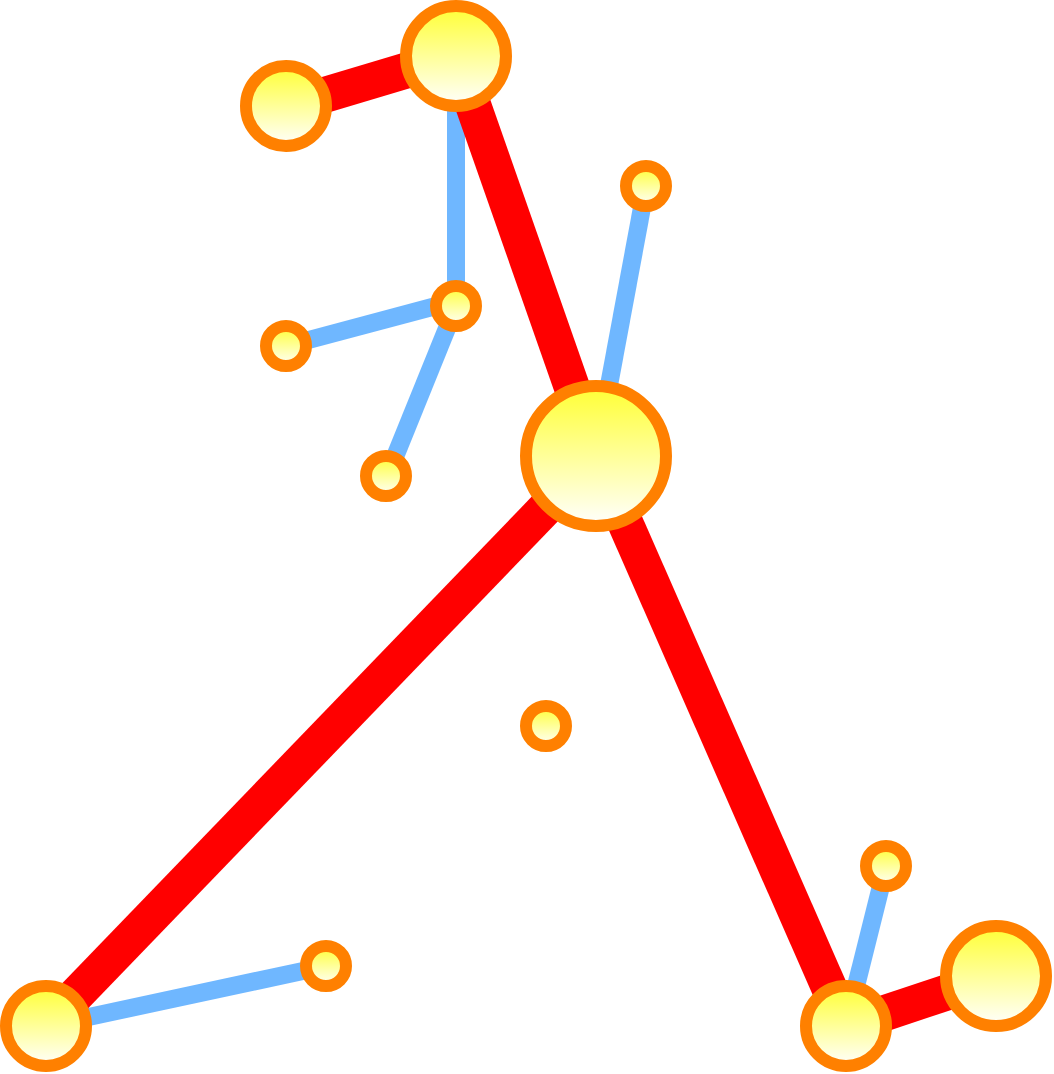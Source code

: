 <mxfile version="12.2.6" type="github" pages="1"><diagram id="tEPK2EG_xrw0_F4vFSYC" name="Page-1"><mxGraphModel dx="1426" dy="731" grid="1" gridSize="10" guides="1" tooltips="1" connect="1" arrows="1" fold="1" page="1" pageScale="1" pageWidth="1100" pageHeight="850" math="0" shadow="0"><root><mxCell id="0"/><mxCell id="1" parent="0"/><mxCell id="4JT6y-aZZ_n88ngB537N-26" value="" style="endArrow=none;html=1;shadow=0;strokeColor=#3399FF;strokeWidth=9;fillColor=#1ba1e2;opacity=70;" edge="1" parent="1" source="4JT6y-aZZ_n88ngB537N-6" target="4JT6y-aZZ_n88ngB537N-20"><mxGeometry width="50" height="50" relative="1" as="geometry"><mxPoint x="70" y="720" as="sourcePoint"/><mxPoint x="120" y="670" as="targetPoint"/></mxGeometry></mxCell><mxCell id="4JT6y-aZZ_n88ngB537N-27" value="" style="endArrow=none;html=1;shadow=0;strokeColor=#3399FF;strokeWidth=9;fillColor=#1ba1e2;opacity=70;" edge="1" parent="1" source="4JT6y-aZZ_n88ngB537N-3" target="4JT6y-aZZ_n88ngB537N-22"><mxGeometry width="50" height="50" relative="1" as="geometry"><mxPoint x="119.582" y="635.933" as="sourcePoint"/><mxPoint x="230.222" y="612.095" as="targetPoint"/></mxGeometry></mxCell><mxCell id="4JT6y-aZZ_n88ngB537N-28" value="" style="endArrow=none;html=1;shadow=0;strokeColor=#3399FF;strokeWidth=9;fillColor=#1ba1e2;opacity=70;" edge="1" parent="1" source="4JT6y-aZZ_n88ngB537N-19" target="4JT6y-aZZ_n88ngB537N-5"><mxGeometry width="50" height="50" relative="1" as="geometry"><mxPoint x="380.082" y="653.933" as="sourcePoint"/><mxPoint x="530" y="570" as="targetPoint"/></mxGeometry></mxCell><mxCell id="4JT6y-aZZ_n88ngB537N-29" value="" style="endArrow=none;html=1;shadow=0;strokeColor=#3399FF;strokeWidth=9;fillColor=#1ba1e2;opacity=70;" edge="1" parent="1" source="4JT6y-aZZ_n88ngB537N-2" target="4JT6y-aZZ_n88ngB537N-18"><mxGeometry width="50" height="50" relative="1" as="geometry"><mxPoint x="139.582" y="655.933" as="sourcePoint"/><mxPoint x="250.222" y="632.095" as="targetPoint"/></mxGeometry></mxCell><mxCell id="4JT6y-aZZ_n88ngB537N-30" value="" style="endArrow=none;html=1;shadow=0;strokeColor=#3399FF;strokeWidth=9;fillColor=#1ba1e2;exitX=0;exitY=0.5;exitDx=0;exitDy=0;opacity=70;" edge="1" parent="1" source="4JT6y-aZZ_n88ngB537N-18" target="4JT6y-aZZ_n88ngB537N-17"><mxGeometry width="50" height="50" relative="1" as="geometry"><mxPoint x="149.582" y="665.933" as="sourcePoint"/><mxPoint x="260.222" y="642.095" as="targetPoint"/></mxGeometry></mxCell><mxCell id="4JT6y-aZZ_n88ngB537N-31" value="" style="endArrow=none;html=1;shadow=0;strokeColor=#3399FF;strokeWidth=9;fillColor=#1ba1e2;exitX=0.55;exitY=0.45;exitDx=0;exitDy=0;exitPerimeter=0;opacity=70;" edge="1" parent="1" source="4JT6y-aZZ_n88ngB537N-21" target="4JT6y-aZZ_n88ngB537N-18"><mxGeometry width="50" height="50" relative="1" as="geometry"><mxPoint x="240" y="350" as="sourcePoint"/><mxPoint x="270.222" y="652.095" as="targetPoint"/></mxGeometry></mxCell><mxCell id="4JT6y-aZZ_n88ngB537N-7" value="" style="endArrow=none;html=1;strokeColor=#FF0000;strokeWidth=18;rounded=1;shadow=0;comic=0;" edge="1" parent="1" source="4JT6y-aZZ_n88ngB537N-3" target="4JT6y-aZZ_n88ngB537N-5"><mxGeometry width="50" height="50" relative="1" as="geometry"><mxPoint x="70" y="720" as="sourcePoint"/><mxPoint x="120" y="670" as="targetPoint"/></mxGeometry></mxCell><mxCell id="4JT6y-aZZ_n88ngB537N-9" value="" style="endArrow=none;html=1;strokeColor=#FF0000;strokeWidth=18;rounded=1;shadow=0;comic=0;" edge="1" parent="1" source="4JT6y-aZZ_n88ngB537N-2" target="4JT6y-aZZ_n88ngB537N-3"><mxGeometry width="50" height="50" relative="1" as="geometry"><mxPoint x="283.749" y="169.271" as="sourcePoint"/><mxPoint x="466.252" y="620.729" as="targetPoint"/></mxGeometry></mxCell><mxCell id="4JT6y-aZZ_n88ngB537N-10" value="" style="endArrow=none;html=1;strokeColor=#FF0000;strokeWidth=18;rounded=1;shadow=0;comic=0;" edge="1" parent="1" source="4JT6y-aZZ_n88ngB537N-6" target="4JT6y-aZZ_n88ngB537N-3"><mxGeometry width="50" height="50" relative="1" as="geometry"><mxPoint x="70" y="720" as="sourcePoint"/><mxPoint x="120" y="670" as="targetPoint"/></mxGeometry></mxCell><mxCell id="4JT6y-aZZ_n88ngB537N-14" value="" style="endArrow=none;html=1;strokeColor=#FF0000;strokeWidth=18;rounded=1;shadow=0;comic=0;" edge="1" parent="1" source="4JT6y-aZZ_n88ngB537N-5" target="4JT6y-aZZ_n88ngB537N-13"><mxGeometry width="50" height="50" relative="1" as="geometry"><mxPoint x="70" y="720" as="sourcePoint"/><mxPoint x="120" y="670" as="targetPoint"/></mxGeometry></mxCell><mxCell id="4JT6y-aZZ_n88ngB537N-15" value="" style="endArrow=none;html=1;strokeColor=#FF0000;strokeWidth=18;rounded=1;shadow=0;comic=0;" edge="1" parent="1" source="4JT6y-aZZ_n88ngB537N-1" target="4JT6y-aZZ_n88ngB537N-2"><mxGeometry width="50" height="50" relative="1" as="geometry"><mxPoint x="70" y="720" as="sourcePoint"/><mxPoint x="120" y="670" as="targetPoint"/></mxGeometry></mxCell><mxCell id="4JT6y-aZZ_n88ngB537N-1" value="" style="ellipse;whiteSpace=wrap;html=1;aspect=fixed;fillColor=#FFFF33;strokeColor=#FF8000;gradientColor=#ffffff;strokeWidth=6;perimeterSpacing=0;gradientDirection=south;" vertex="1" parent="1"><mxGeometry x="190" y="150" width="40" height="40" as="geometry"/></mxCell><mxCell id="4JT6y-aZZ_n88ngB537N-2" value="" style="ellipse;whiteSpace=wrap;html=1;aspect=fixed;fillColor=#FFFF33;strokeColor=#FF8000;gradientColor=#ffffff;strokeWidth=6;perimeterSpacing=0;gradientDirection=south;" vertex="1" parent="1"><mxGeometry x="270" y="120" width="50" height="50" as="geometry"/></mxCell><mxCell id="4JT6y-aZZ_n88ngB537N-5" value="" style="ellipse;whiteSpace=wrap;html=1;aspect=fixed;fillColor=#FFFF33;strokeColor=#FF8000;gradientColor=#ffffff;strokeWidth=6;perimeterSpacing=0;gradientDirection=south;" vertex="1" parent="1"><mxGeometry x="470" y="610" width="40" height="40" as="geometry"/></mxCell><mxCell id="4JT6y-aZZ_n88ngB537N-6" value="" style="ellipse;whiteSpace=wrap;html=1;aspect=fixed;fillColor=#FFFF33;strokeColor=#FF8000;gradientColor=#ffffff;strokeWidth=6;perimeterSpacing=0;gradientDirection=south;" vertex="1" parent="1"><mxGeometry x="70" y="610" width="40" height="40" as="geometry"/></mxCell><mxCell id="4JT6y-aZZ_n88ngB537N-3" value="" style="ellipse;whiteSpace=wrap;html=1;aspect=fixed;fillColor=#FFFF33;strokeColor=#FF8000;gradientColor=#ffffff;strokeWidth=6;perimeterSpacing=0;gradientDirection=south;" vertex="1" parent="1"><mxGeometry x="330" y="310" width="70" height="70" as="geometry"/></mxCell><mxCell id="4JT6y-aZZ_n88ngB537N-13" value="" style="ellipse;whiteSpace=wrap;html=1;aspect=fixed;fillColor=#FFFF33;strokeColor=#FF8000;gradientColor=#ffffff;strokeWidth=6;perimeterSpacing=0;gradientDirection=south;" vertex="1" parent="1"><mxGeometry x="540" y="580" width="50" height="50" as="geometry"/></mxCell><mxCell id="4JT6y-aZZ_n88ngB537N-16" value="" style="ellipse;whiteSpace=wrap;html=1;aspect=fixed;strokeColor=#FF8000;strokeWidth=6;fillColor=#FFFF33;gradientColor=#ffffff;" vertex="1" parent="1"><mxGeometry x="330" y="470" width="20" height="20" as="geometry"/></mxCell><mxCell id="4JT6y-aZZ_n88ngB537N-17" value="" style="ellipse;whiteSpace=wrap;html=1;aspect=fixed;strokeColor=#FF8000;strokeWidth=6;fillColor=#FFFF33;gradientColor=#ffffff;" vertex="1" parent="1"><mxGeometry x="200" y="280" width="20" height="20" as="geometry"/></mxCell><mxCell id="4JT6y-aZZ_n88ngB537N-18" value="" style="ellipse;whiteSpace=wrap;html=1;aspect=fixed;strokeColor=#FF8000;strokeWidth=6;fillColor=#FFFF33;gradientColor=#ffffff;" vertex="1" parent="1"><mxGeometry x="285" y="260" width="20" height="20" as="geometry"/></mxCell><mxCell id="4JT6y-aZZ_n88ngB537N-19" value="" style="ellipse;whiteSpace=wrap;html=1;aspect=fixed;strokeColor=#FF8000;strokeWidth=6;fillColor=#FFFF33;gradientColor=#ffffff;" vertex="1" parent="1"><mxGeometry x="500" y="540" width="20" height="20" as="geometry"/></mxCell><mxCell id="4JT6y-aZZ_n88ngB537N-20" value="" style="ellipse;whiteSpace=wrap;html=1;aspect=fixed;strokeColor=#FF8000;strokeWidth=6;fillColor=#FFFF33;gradientColor=#ffffff;" vertex="1" parent="1"><mxGeometry x="220" y="590" width="20" height="20" as="geometry"/></mxCell><mxCell id="4JT6y-aZZ_n88ngB537N-21" value="" style="ellipse;whiteSpace=wrap;html=1;aspect=fixed;strokeColor=#FF8000;strokeWidth=6;fillColor=#FFFF33;gradientColor=#ffffff;" vertex="1" parent="1"><mxGeometry x="250" y="345" width="20" height="20" as="geometry"/></mxCell><mxCell id="4JT6y-aZZ_n88ngB537N-22" value="" style="ellipse;whiteSpace=wrap;html=1;aspect=fixed;strokeColor=#FF8000;strokeWidth=6;fillColor=#FFFF33;gradientColor=#ffffff;" vertex="1" parent="1"><mxGeometry x="380" y="200" width="20" height="20" as="geometry"/></mxCell></root></mxGraphModel></diagram></mxfile>
